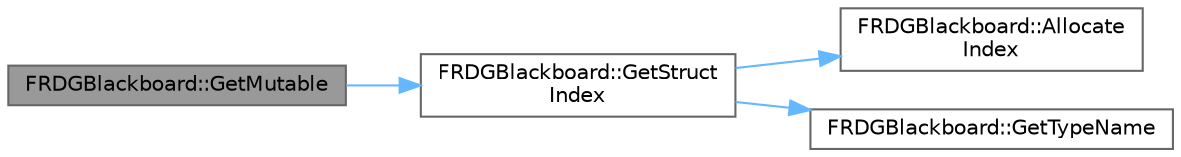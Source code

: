digraph "FRDGBlackboard::GetMutable"
{
 // INTERACTIVE_SVG=YES
 // LATEX_PDF_SIZE
  bgcolor="transparent";
  edge [fontname=Helvetica,fontsize=10,labelfontname=Helvetica,labelfontsize=10];
  node [fontname=Helvetica,fontsize=10,shape=box,height=0.2,width=0.4];
  rankdir="LR";
  Node1 [id="Node000001",label="FRDGBlackboard::GetMutable",height=0.2,width=0.4,color="gray40", fillcolor="grey60", style="filled", fontcolor="black",tooltip="Gets a mutable instance of the struct."];
  Node1 -> Node2 [id="edge1_Node000001_Node000002",color="steelblue1",style="solid",tooltip=" "];
  Node2 [id="Node000002",label="FRDGBlackboard::GetStruct\lIndex",height=0.2,width=0.4,color="grey40", fillcolor="white", style="filled",URL="$da/de7/classFRDGBlackboard.html#a27cef056c6bd19c7952e1d8c06bed972",tooltip=" "];
  Node2 -> Node3 [id="edge2_Node000002_Node000003",color="steelblue1",style="solid",tooltip=" "];
  Node3 [id="Node000003",label="FRDGBlackboard::Allocate\lIndex",height=0.2,width=0.4,color="grey40", fillcolor="white", style="filled",URL="$da/de7/classFRDGBlackboard.html#a453823cd9f630f514feb983daffdf08f",tooltip=" "];
  Node2 -> Node4 [id="edge3_Node000002_Node000004",color="steelblue1",style="solid",tooltip=" "];
  Node4 [id="Node000004",label="FRDGBlackboard::GetTypeName",height=0.2,width=0.4,color="grey40", fillcolor="white", style="filled",URL="$da/de7/classFRDGBlackboard.html#ad923f6c9ae76edaf1767f92f4970a57c",tooltip=" "];
}
